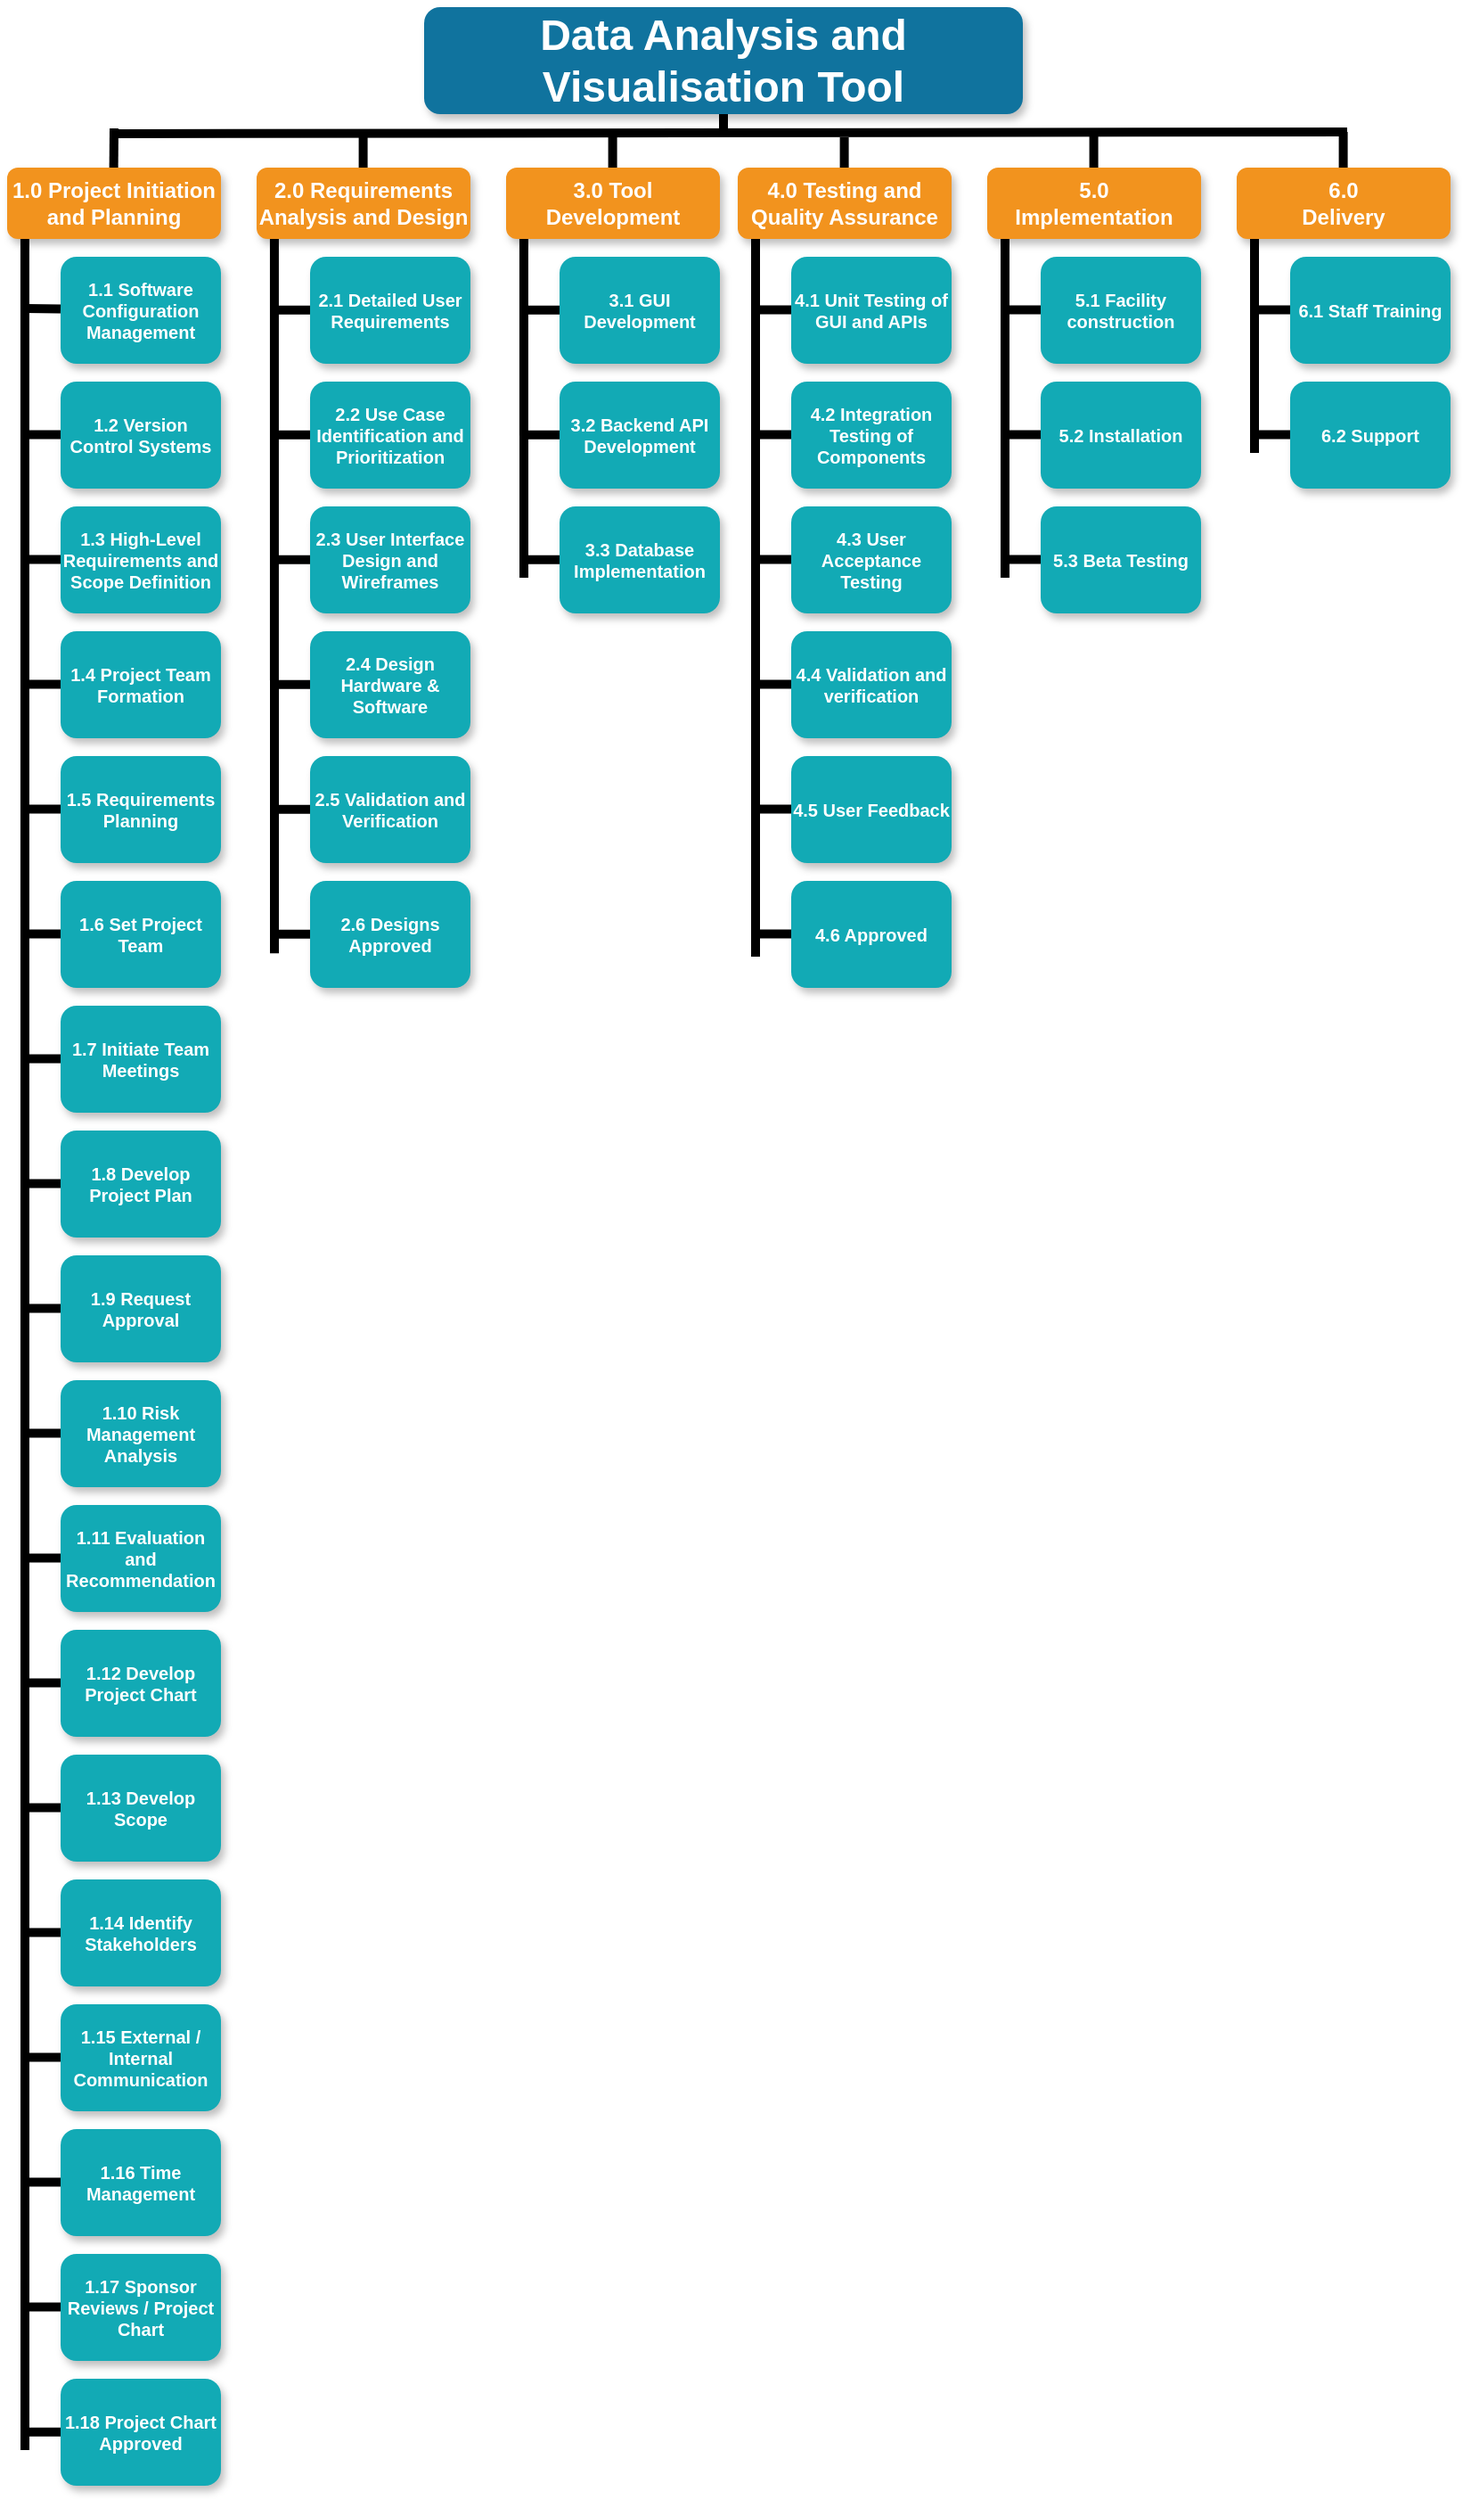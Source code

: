 <mxfile version="21.6.8" type="device">
  <diagram name="Page-1" id="64c3da0e-402f-94eb-ee01-a36477274f13">
    <mxGraphModel dx="1617" dy="1042" grid="1" gridSize="10" guides="1" tooltips="1" connect="1" arrows="1" fold="1" page="1" pageScale="1" pageWidth="827" pageHeight="1169" background="none" math="0" shadow="0">
      <root>
        <mxCell id="0" />
        <mxCell id="1" parent="0" />
        <mxCell id="sVLzmiFptOQufZ9ml3aE-329" value="" style="endArrow=none;html=1;rounded=0;strokeWidth=5;" edge="1" parent="1">
          <mxGeometry width="50" height="50" relative="1" as="geometry">
            <mxPoint x="479.8" y="103" as="sourcePoint" />
            <mxPoint x="479.8" y="83" as="targetPoint" />
          </mxGeometry>
        </mxCell>
        <mxCell id="sVLzmiFptOQufZ9ml3aE-330" value="" style="endArrow=none;html=1;rounded=0;strokeWidth=5;" edge="1" parent="1">
          <mxGeometry width="50" height="50" relative="1" as="geometry">
            <mxPoint x="412" y="80" as="sourcePoint" />
            <mxPoint x="412" y="60" as="targetPoint" />
          </mxGeometry>
        </mxCell>
        <mxCell id="sVLzmiFptOQufZ9ml3aE-327" value="" style="endArrow=none;html=1;rounded=0;strokeWidth=5;" edge="1" parent="1">
          <mxGeometry width="50" height="50" relative="1" as="geometry">
            <mxPoint x="349.8" y="103" as="sourcePoint" />
            <mxPoint x="349.8" y="83" as="targetPoint" />
          </mxGeometry>
        </mxCell>
        <mxCell id="sVLzmiFptOQufZ9ml3aE-326" value="" style="endArrow=none;html=1;rounded=0;strokeWidth=5;" edge="1" parent="1">
          <mxGeometry width="50" height="50" relative="1" as="geometry">
            <mxPoint x="209.8" y="103" as="sourcePoint" />
            <mxPoint x="209.8" y="83" as="targetPoint" />
          </mxGeometry>
        </mxCell>
        <mxCell id="sVLzmiFptOQufZ9ml3aE-325" value="" style="endArrow=none;html=1;rounded=0;strokeWidth=5;" edge="1" parent="1">
          <mxGeometry width="50" height="50" relative="1" as="geometry">
            <mxPoint x="69.8" y="101" as="sourcePoint" />
            <mxPoint x="70" y="78" as="targetPoint" />
          </mxGeometry>
        </mxCell>
        <mxCell id="sVLzmiFptOQufZ9ml3aE-321" value="" style="endArrow=none;html=1;rounded=0;strokeWidth=5;entryX=0.083;entryY=0.25;entryDx=0;entryDy=0;entryPerimeter=0;" edge="1" parent="1">
          <mxGeometry width="50" height="50" relative="1" as="geometry">
            <mxPoint x="710" y="260" as="sourcePoint" />
            <mxPoint x="710" y="120" as="targetPoint" />
          </mxGeometry>
        </mxCell>
        <mxCell id="sVLzmiFptOQufZ9ml3aE-317" value="" style="endArrow=none;html=1;rounded=0;strokeWidth=5;entryX=0.083;entryY=0.25;entryDx=0;entryDy=0;entryPerimeter=0;" edge="1" parent="1">
          <mxGeometry width="50" height="50" relative="1" as="geometry">
            <mxPoint x="570" y="330" as="sourcePoint" />
            <mxPoint x="570" y="110" as="targetPoint" />
          </mxGeometry>
        </mxCell>
        <mxCell id="sVLzmiFptOQufZ9ml3aE-310" value="" style="endArrow=none;html=1;rounded=0;strokeWidth=5;entryX=0.083;entryY=0.25;entryDx=0;entryDy=0;entryPerimeter=0;" edge="1" parent="1">
          <mxGeometry width="50" height="50" relative="1" as="geometry">
            <mxPoint x="430" y="542.449" as="sourcePoint" />
            <mxPoint x="430" y="120" as="targetPoint" />
          </mxGeometry>
        </mxCell>
        <mxCell id="sVLzmiFptOQufZ9ml3aE-307" value="" style="endArrow=none;html=1;rounded=0;strokeWidth=5;entryX=0.083;entryY=0.25;entryDx=0;entryDy=0;entryPerimeter=0;" edge="1" parent="1" target="6">
          <mxGeometry width="50" height="50" relative="1" as="geometry">
            <mxPoint x="300" y="330" as="sourcePoint" />
            <mxPoint x="300" y="160" as="targetPoint" />
          </mxGeometry>
        </mxCell>
        <mxCell id="sVLzmiFptOQufZ9ml3aE-300" value="" style="endArrow=none;html=1;rounded=0;strokeWidth=5;exitX=0.083;exitY=0.75;exitDx=0;exitDy=0;exitPerimeter=0;" edge="1" parent="1" source="4">
          <mxGeometry width="50" height="50" relative="1" as="geometry">
            <mxPoint x="160" y="160" as="sourcePoint" />
            <mxPoint x="160" y="540.678" as="targetPoint" />
          </mxGeometry>
        </mxCell>
        <mxCell id="sVLzmiFptOQufZ9ml3aE-278" value="" style="endArrow=none;html=1;rounded=0;entryX=0.083;entryY=0.25;entryDx=0;entryDy=0;entryPerimeter=0;strokeWidth=5;" edge="1" parent="1" target="3">
          <mxGeometry width="50" height="50" relative="1" as="geometry">
            <mxPoint x="20" y="1380" as="sourcePoint" />
            <mxPoint x="200" y="220" as="targetPoint" />
          </mxGeometry>
        </mxCell>
        <mxCell id="2" value="Data Analysis and Visualisation Tool" style="whiteSpace=wrap;rounded=1;shadow=1;fillColor=#10739E;strokeColor=none;fontColor=#FFFFFF;fontStyle=1;fontSize=24" parent="1" vertex="1">
          <mxGeometry x="244" y="10" width="336" height="60" as="geometry" />
        </mxCell>
        <mxCell id="3" value="1.0 Project Initiation and Planning" style="whiteSpace=wrap;rounded=1;fillColor=#F2931E;strokeColor=none;shadow=1;fontColor=#FFFFFF;fontStyle=1;fontSize=12;" parent="1" vertex="1">
          <mxGeometry x="10" y="100" width="120" height="40" as="geometry" />
        </mxCell>
        <mxCell id="4" value="2.0 Requirements Analysis and Design" style="whiteSpace=wrap;rounded=1;fillColor=#F2931E;strokeColor=none;shadow=1;fontColor=#FFFFFF;fontStyle=1;fontSize=12;" parent="1" vertex="1">
          <mxGeometry x="150" y="100" width="120" height="40" as="geometry" />
        </mxCell>
        <mxCell id="5" value="6.0&#xa;Delivery" style="whiteSpace=wrap;rounded=1;fillColor=#F2931E;strokeColor=none;shadow=1;fontColor=#FFFFFF;fontStyle=1;fontSize=12;" parent="1" vertex="1">
          <mxGeometry x="700" y="100" width="120" height="40" as="geometry" />
        </mxCell>
        <mxCell id="6" value="3.0 Tool Development" style="whiteSpace=wrap;rounded=1;fillColor=#F2931E;strokeColor=none;shadow=1;fontColor=#FFFFFF;fontStyle=1;fontSize=12;" parent="1" vertex="1">
          <mxGeometry x="290" y="100" width="120" height="40" as="geometry" />
        </mxCell>
        <mxCell id="8" value="5.0&#xa;Implementation" style="whiteSpace=wrap;rounded=1;fillColor=#F2931E;strokeColor=none;shadow=1;fontColor=#FFFFFF;fontStyle=1;fontSize=12;" parent="1" vertex="1">
          <mxGeometry x="560" y="100" width="120" height="40" as="geometry" />
        </mxCell>
        <mxCell id="10" value="1.1 Software Configuration Management" style="whiteSpace=wrap;rounded=1;fillColor=#12AAB5;strokeColor=none;shadow=1;fontColor=#FFFFFF;fontSize=10;fontStyle=1" parent="1" vertex="1">
          <mxGeometry x="40" y="150" width="90" height="60" as="geometry" />
        </mxCell>
        <mxCell id="7" value="4.0 Testing and Quality Assurance" style="whiteSpace=wrap;rounded=1;fillColor=#F2931E;strokeColor=none;shadow=1;fontColor=#FFFFFF;fontStyle=1;fontSize=12;" parent="1" vertex="1">
          <mxGeometry x="420" y="100" width="120" height="40" as="geometry" />
        </mxCell>
        <mxCell id="sVLzmiFptOQufZ9ml3aE-236" value="1.2 Version Control Systems" style="whiteSpace=wrap;rounded=1;fillColor=#12AAB5;strokeColor=none;shadow=1;fontColor=#FFFFFF;fontSize=10;fontStyle=1" vertex="1" parent="1">
          <mxGeometry x="40" y="220" width="90" height="60" as="geometry" />
        </mxCell>
        <mxCell id="sVLzmiFptOQufZ9ml3aE-237" value="1.3 High-Level Requirements and Scope Definition" style="whiteSpace=wrap;rounded=1;fillColor=#12AAB5;strokeColor=none;shadow=1;fontColor=#FFFFFF;fontSize=10;fontStyle=1" vertex="1" parent="1">
          <mxGeometry x="40" y="290" width="90" height="60" as="geometry" />
        </mxCell>
        <mxCell id="sVLzmiFptOQufZ9ml3aE-238" value="1.4 Project Team Formation" style="whiteSpace=wrap;rounded=1;fillColor=#12AAB5;strokeColor=none;shadow=1;fontColor=#FFFFFF;fontSize=10;fontStyle=1" vertex="1" parent="1">
          <mxGeometry x="40" y="360" width="90" height="60" as="geometry" />
        </mxCell>
        <mxCell id="sVLzmiFptOQufZ9ml3aE-239" value="1.5 Requirements Planning" style="whiteSpace=wrap;rounded=1;fillColor=#12AAB5;strokeColor=none;shadow=1;fontColor=#FFFFFF;fontSize=10;fontStyle=1" vertex="1" parent="1">
          <mxGeometry x="40" y="430" width="90" height="60" as="geometry" />
        </mxCell>
        <mxCell id="sVLzmiFptOQufZ9ml3aE-240" value="1.6 Set Project Team" style="whiteSpace=wrap;rounded=1;fillColor=#12AAB5;strokeColor=none;shadow=1;fontColor=#FFFFFF;fontSize=10;fontStyle=1" vertex="1" parent="1">
          <mxGeometry x="40" y="500" width="90" height="60" as="geometry" />
        </mxCell>
        <mxCell id="sVLzmiFptOQufZ9ml3aE-241" value="1.7 Initiate Team Meetings" style="whiteSpace=wrap;rounded=1;fillColor=#12AAB5;strokeColor=none;shadow=1;fontColor=#FFFFFF;fontSize=10;fontStyle=1" vertex="1" parent="1">
          <mxGeometry x="40" y="570" width="90" height="60" as="geometry" />
        </mxCell>
        <mxCell id="sVLzmiFptOQufZ9ml3aE-242" value="1.8 Develop Project Plan" style="whiteSpace=wrap;rounded=1;fillColor=#12AAB5;strokeColor=none;shadow=1;fontColor=#FFFFFF;fontSize=10;fontStyle=1" vertex="1" parent="1">
          <mxGeometry x="40" y="640" width="90" height="60" as="geometry" />
        </mxCell>
        <mxCell id="sVLzmiFptOQufZ9ml3aE-243" value="1.9 Request Approval" style="whiteSpace=wrap;rounded=1;fillColor=#12AAB5;strokeColor=none;shadow=1;fontColor=#FFFFFF;fontSize=10;fontStyle=1" vertex="1" parent="1">
          <mxGeometry x="40" y="710" width="90" height="60" as="geometry" />
        </mxCell>
        <mxCell id="sVLzmiFptOQufZ9ml3aE-244" value="1.10 Risk Management Analysis" style="whiteSpace=wrap;rounded=1;fillColor=#12AAB5;strokeColor=none;shadow=1;fontColor=#FFFFFF;fontSize=10;fontStyle=1" vertex="1" parent="1">
          <mxGeometry x="40" y="780" width="90" height="60" as="geometry" />
        </mxCell>
        <mxCell id="sVLzmiFptOQufZ9ml3aE-245" value="1.11 Evaluation and Recommendation" style="whiteSpace=wrap;rounded=1;fillColor=#12AAB5;strokeColor=none;shadow=1;fontColor=#FFFFFF;fontSize=10;fontStyle=1" vertex="1" parent="1">
          <mxGeometry x="40" y="850" width="90" height="60" as="geometry" />
        </mxCell>
        <mxCell id="sVLzmiFptOQufZ9ml3aE-246" value="1.12 Develop Project Chart" style="whiteSpace=wrap;rounded=1;fillColor=#12AAB5;strokeColor=none;shadow=1;fontColor=#FFFFFF;fontSize=10;fontStyle=1" vertex="1" parent="1">
          <mxGeometry x="40" y="920" width="90" height="60" as="geometry" />
        </mxCell>
        <mxCell id="sVLzmiFptOQufZ9ml3aE-247" value="1.13 Develop Scope" style="whiteSpace=wrap;rounded=1;fillColor=#12AAB5;strokeColor=none;shadow=1;fontColor=#FFFFFF;fontSize=10;fontStyle=1" vertex="1" parent="1">
          <mxGeometry x="40" y="990" width="90" height="60" as="geometry" />
        </mxCell>
        <mxCell id="sVLzmiFptOQufZ9ml3aE-248" value="1.14 Identify Stakeholders" style="whiteSpace=wrap;rounded=1;fillColor=#12AAB5;strokeColor=none;shadow=1;fontColor=#FFFFFF;fontSize=10;fontStyle=1" vertex="1" parent="1">
          <mxGeometry x="40" y="1060" width="90" height="60" as="geometry" />
        </mxCell>
        <mxCell id="sVLzmiFptOQufZ9ml3aE-249" value="1.15 External / Internal Communication" style="whiteSpace=wrap;rounded=1;fillColor=#12AAB5;strokeColor=none;shadow=1;fontColor=#FFFFFF;fontSize=10;fontStyle=1" vertex="1" parent="1">
          <mxGeometry x="40" y="1130" width="90" height="60" as="geometry" />
        </mxCell>
        <mxCell id="sVLzmiFptOQufZ9ml3aE-250" value="1.16 Time Management" style="whiteSpace=wrap;rounded=1;fillColor=#12AAB5;strokeColor=none;shadow=1;fontColor=#FFFFFF;fontSize=10;fontStyle=1" vertex="1" parent="1">
          <mxGeometry x="40" y="1200" width="90" height="60" as="geometry" />
        </mxCell>
        <mxCell id="sVLzmiFptOQufZ9ml3aE-251" value="1.17 Sponsor Reviews / Project Chart" style="whiteSpace=wrap;rounded=1;fillColor=#12AAB5;strokeColor=none;shadow=1;fontColor=#FFFFFF;fontSize=10;fontStyle=1" vertex="1" parent="1">
          <mxGeometry x="40" y="1270" width="90" height="60" as="geometry" />
        </mxCell>
        <mxCell id="sVLzmiFptOQufZ9ml3aE-252" value="2.1 Detailed User Requirements" style="whiteSpace=wrap;rounded=1;fillColor=#12AAB5;strokeColor=none;shadow=1;fontColor=#FFFFFF;fontSize=10;fontStyle=1" vertex="1" parent="1">
          <mxGeometry x="180" y="150" width="90" height="60" as="geometry" />
        </mxCell>
        <mxCell id="sVLzmiFptOQufZ9ml3aE-253" value="1.18 Project Chart Approved" style="whiteSpace=wrap;rounded=1;fillColor=#12AAB5;strokeColor=none;shadow=1;fontColor=#FFFFFF;fontSize=10;fontStyle=1" vertex="1" parent="1">
          <mxGeometry x="40" y="1340" width="90" height="60" as="geometry" />
        </mxCell>
        <mxCell id="sVLzmiFptOQufZ9ml3aE-254" value="3.1 GUI Development" style="whiteSpace=wrap;rounded=1;fillColor=#12AAB5;strokeColor=none;shadow=1;fontColor=#FFFFFF;fontSize=10;fontStyle=1" vertex="1" parent="1">
          <mxGeometry x="320" y="150" width="90" height="60" as="geometry" />
        </mxCell>
        <mxCell id="sVLzmiFptOQufZ9ml3aE-255" value="4.1 Unit Testing of GUI and APIs" style="whiteSpace=wrap;rounded=1;fillColor=#12AAB5;strokeColor=none;shadow=1;fontColor=#FFFFFF;fontSize=10;fontStyle=1" vertex="1" parent="1">
          <mxGeometry x="450" y="150" width="90" height="60" as="geometry" />
        </mxCell>
        <mxCell id="sVLzmiFptOQufZ9ml3aE-256" value="5.1 Facility construction" style="whiteSpace=wrap;rounded=1;fillColor=#12AAB5;strokeColor=none;shadow=1;fontColor=#FFFFFF;fontSize=10;fontStyle=1" vertex="1" parent="1">
          <mxGeometry x="590" y="150" width="90" height="60" as="geometry" />
        </mxCell>
        <mxCell id="sVLzmiFptOQufZ9ml3aE-257" value="6.1 Staff Training" style="whiteSpace=wrap;rounded=1;fillColor=#12AAB5;strokeColor=none;shadow=1;fontColor=#FFFFFF;fontSize=10;fontStyle=1" vertex="1" parent="1">
          <mxGeometry x="730" y="150" width="90" height="60" as="geometry" />
        </mxCell>
        <mxCell id="sVLzmiFptOQufZ9ml3aE-258" value="2.2 Use Case Identification and Prioritization" style="whiteSpace=wrap;rounded=1;fillColor=#12AAB5;strokeColor=none;shadow=1;fontColor=#FFFFFF;fontSize=10;fontStyle=1" vertex="1" parent="1">
          <mxGeometry x="180" y="220" width="90" height="60" as="geometry" />
        </mxCell>
        <mxCell id="sVLzmiFptOQufZ9ml3aE-259" value="2.3 User Interface Design and Wireframes" style="whiteSpace=wrap;rounded=1;fillColor=#12AAB5;strokeColor=none;shadow=1;fontColor=#FFFFFF;fontSize=10;fontStyle=1" vertex="1" parent="1">
          <mxGeometry x="180" y="290" width="90" height="60" as="geometry" />
        </mxCell>
        <mxCell id="sVLzmiFptOQufZ9ml3aE-260" value="2.4 Design Hardware &amp; Software" style="whiteSpace=wrap;rounded=1;fillColor=#12AAB5;strokeColor=none;shadow=1;fontColor=#FFFFFF;fontSize=10;fontStyle=1" vertex="1" parent="1">
          <mxGeometry x="180" y="360" width="90" height="60" as="geometry" />
        </mxCell>
        <mxCell id="sVLzmiFptOQufZ9ml3aE-261" value="2.5 Validation and Verification" style="whiteSpace=wrap;rounded=1;fillColor=#12AAB5;strokeColor=none;shadow=1;fontColor=#FFFFFF;fontSize=10;fontStyle=1" vertex="1" parent="1">
          <mxGeometry x="180" y="430" width="90" height="60" as="geometry" />
        </mxCell>
        <mxCell id="sVLzmiFptOQufZ9ml3aE-262" value="2.6 Designs Approved" style="whiteSpace=wrap;rounded=1;fillColor=#12AAB5;strokeColor=none;shadow=1;fontColor=#FFFFFF;fontSize=10;fontStyle=1" vertex="1" parent="1">
          <mxGeometry x="180" y="500" width="90" height="60" as="geometry" />
        </mxCell>
        <mxCell id="sVLzmiFptOQufZ9ml3aE-263" value="3.2 Backend API Development" style="whiteSpace=wrap;rounded=1;fillColor=#12AAB5;strokeColor=none;shadow=1;fontColor=#FFFFFF;fontSize=10;fontStyle=1" vertex="1" parent="1">
          <mxGeometry x="320" y="220" width="90" height="60" as="geometry" />
        </mxCell>
        <mxCell id="sVLzmiFptOQufZ9ml3aE-264" value="3.3 Database Implementation" style="whiteSpace=wrap;rounded=1;fillColor=#12AAB5;strokeColor=none;shadow=1;fontColor=#FFFFFF;fontSize=10;fontStyle=1" vertex="1" parent="1">
          <mxGeometry x="320" y="290" width="90" height="60" as="geometry" />
        </mxCell>
        <mxCell id="sVLzmiFptOQufZ9ml3aE-265" value="4.2 Integration Testing of Components" style="whiteSpace=wrap;rounded=1;fillColor=#12AAB5;strokeColor=none;shadow=1;fontColor=#FFFFFF;fontSize=10;fontStyle=1" vertex="1" parent="1">
          <mxGeometry x="450" y="220" width="90" height="60" as="geometry" />
        </mxCell>
        <mxCell id="sVLzmiFptOQufZ9ml3aE-266" value="4.3 User Acceptance Testing" style="whiteSpace=wrap;rounded=1;fillColor=#12AAB5;strokeColor=none;shadow=1;fontColor=#FFFFFF;fontSize=10;fontStyle=1" vertex="1" parent="1">
          <mxGeometry x="450" y="290" width="90" height="60" as="geometry" />
        </mxCell>
        <mxCell id="sVLzmiFptOQufZ9ml3aE-267" value="4.4 Validation and verification" style="whiteSpace=wrap;rounded=1;fillColor=#12AAB5;strokeColor=none;shadow=1;fontColor=#FFFFFF;fontSize=10;fontStyle=1" vertex="1" parent="1">
          <mxGeometry x="450" y="360" width="90" height="60" as="geometry" />
        </mxCell>
        <mxCell id="sVLzmiFptOQufZ9ml3aE-268" value="4.5 User Feedback" style="whiteSpace=wrap;rounded=1;fillColor=#12AAB5;strokeColor=none;shadow=1;fontColor=#FFFFFF;fontSize=10;fontStyle=1" vertex="1" parent="1">
          <mxGeometry x="450" y="430" width="90" height="60" as="geometry" />
        </mxCell>
        <mxCell id="sVLzmiFptOQufZ9ml3aE-269" value="4.6 Approved" style="whiteSpace=wrap;rounded=1;fillColor=#12AAB5;strokeColor=none;shadow=1;fontColor=#FFFFFF;fontSize=10;fontStyle=1" vertex="1" parent="1">
          <mxGeometry x="450" y="500" width="90" height="60" as="geometry" />
        </mxCell>
        <mxCell id="sVLzmiFptOQufZ9ml3aE-270" value="5.2 Installation" style="whiteSpace=wrap;rounded=1;fillColor=#12AAB5;strokeColor=none;shadow=1;fontColor=#FFFFFF;fontSize=10;fontStyle=1" vertex="1" parent="1">
          <mxGeometry x="590" y="220" width="90" height="60" as="geometry" />
        </mxCell>
        <mxCell id="sVLzmiFptOQufZ9ml3aE-271" value="5.3 Beta Testing" style="whiteSpace=wrap;rounded=1;fillColor=#12AAB5;strokeColor=none;shadow=1;fontColor=#FFFFFF;fontSize=10;fontStyle=1" vertex="1" parent="1">
          <mxGeometry x="590" y="290" width="90" height="60" as="geometry" />
        </mxCell>
        <mxCell id="sVLzmiFptOQufZ9ml3aE-272" value="6.2 Support" style="whiteSpace=wrap;rounded=1;fillColor=#12AAB5;strokeColor=none;shadow=1;fontColor=#FFFFFF;fontSize=10;fontStyle=1" vertex="1" parent="1">
          <mxGeometry x="730" y="220" width="90" height="60" as="geometry" />
        </mxCell>
        <mxCell id="sVLzmiFptOQufZ9ml3aE-279" value="" style="endArrow=none;html=1;rounded=0;strokeWidth=5;" edge="1" parent="1" source="10">
          <mxGeometry width="50" height="50" relative="1" as="geometry">
            <mxPoint x="150" y="280" as="sourcePoint" />
            <mxPoint x="20" y="179" as="targetPoint" />
          </mxGeometry>
        </mxCell>
        <mxCell id="sVLzmiFptOQufZ9ml3aE-280" value="" style="endArrow=none;html=1;rounded=0;strokeWidth=5;" edge="1" parent="1">
          <mxGeometry width="50" height="50" relative="1" as="geometry">
            <mxPoint x="40" y="249.74" as="sourcePoint" />
            <mxPoint x="20" y="249.74" as="targetPoint" />
          </mxGeometry>
        </mxCell>
        <mxCell id="sVLzmiFptOQufZ9ml3aE-281" value="" style="endArrow=none;html=1;rounded=0;strokeWidth=5;" edge="1" parent="1">
          <mxGeometry width="50" height="50" relative="1" as="geometry">
            <mxPoint x="40" y="319.74" as="sourcePoint" />
            <mxPoint x="20" y="319.74" as="targetPoint" />
          </mxGeometry>
        </mxCell>
        <mxCell id="sVLzmiFptOQufZ9ml3aE-282" value="" style="endArrow=none;html=1;rounded=0;strokeWidth=5;" edge="1" parent="1">
          <mxGeometry width="50" height="50" relative="1" as="geometry">
            <mxPoint x="40" y="389.74" as="sourcePoint" />
            <mxPoint x="20" y="389.74" as="targetPoint" />
          </mxGeometry>
        </mxCell>
        <mxCell id="sVLzmiFptOQufZ9ml3aE-283" value="" style="endArrow=none;html=1;rounded=0;strokeWidth=5;" edge="1" parent="1">
          <mxGeometry width="50" height="50" relative="1" as="geometry">
            <mxPoint x="40" y="459.74" as="sourcePoint" />
            <mxPoint x="20" y="459.74" as="targetPoint" />
          </mxGeometry>
        </mxCell>
        <mxCell id="sVLzmiFptOQufZ9ml3aE-284" value="" style="endArrow=none;html=1;rounded=0;strokeWidth=5;" edge="1" parent="1">
          <mxGeometry width="50" height="50" relative="1" as="geometry">
            <mxPoint x="40" y="529.74" as="sourcePoint" />
            <mxPoint x="20" y="529.74" as="targetPoint" />
          </mxGeometry>
        </mxCell>
        <mxCell id="sVLzmiFptOQufZ9ml3aE-285" value="" style="endArrow=none;html=1;rounded=0;strokeWidth=5;" edge="1" parent="1">
          <mxGeometry width="50" height="50" relative="1" as="geometry">
            <mxPoint x="40" y="599.74" as="sourcePoint" />
            <mxPoint x="20" y="599.74" as="targetPoint" />
          </mxGeometry>
        </mxCell>
        <mxCell id="sVLzmiFptOQufZ9ml3aE-286" value="" style="endArrow=none;html=1;rounded=0;strokeWidth=5;" edge="1" parent="1">
          <mxGeometry width="50" height="50" relative="1" as="geometry">
            <mxPoint x="40" y="669.74" as="sourcePoint" />
            <mxPoint x="20" y="669.74" as="targetPoint" />
          </mxGeometry>
        </mxCell>
        <mxCell id="sVLzmiFptOQufZ9ml3aE-287" value="" style="endArrow=none;html=1;rounded=0;strokeWidth=5;" edge="1" parent="1">
          <mxGeometry width="50" height="50" relative="1" as="geometry">
            <mxPoint x="40" y="739.74" as="sourcePoint" />
            <mxPoint x="20" y="739.74" as="targetPoint" />
          </mxGeometry>
        </mxCell>
        <mxCell id="sVLzmiFptOQufZ9ml3aE-288" value="" style="endArrow=none;html=1;rounded=0;strokeWidth=5;" edge="1" parent="1">
          <mxGeometry width="50" height="50" relative="1" as="geometry">
            <mxPoint x="40" y="809.74" as="sourcePoint" />
            <mxPoint x="20" y="809.74" as="targetPoint" />
          </mxGeometry>
        </mxCell>
        <mxCell id="sVLzmiFptOQufZ9ml3aE-289" value="" style="endArrow=none;html=1;rounded=0;strokeWidth=5;" edge="1" parent="1">
          <mxGeometry width="50" height="50" relative="1" as="geometry">
            <mxPoint x="40" y="879.74" as="sourcePoint" />
            <mxPoint x="20" y="879.74" as="targetPoint" />
          </mxGeometry>
        </mxCell>
        <mxCell id="sVLzmiFptOQufZ9ml3aE-290" value="" style="endArrow=none;html=1;rounded=0;strokeWidth=5;" edge="1" parent="1">
          <mxGeometry width="50" height="50" relative="1" as="geometry">
            <mxPoint x="40" y="949.74" as="sourcePoint" />
            <mxPoint x="20" y="949.74" as="targetPoint" />
          </mxGeometry>
        </mxCell>
        <mxCell id="sVLzmiFptOQufZ9ml3aE-291" value="" style="endArrow=none;html=1;rounded=0;strokeWidth=5;" edge="1" parent="1">
          <mxGeometry width="50" height="50" relative="1" as="geometry">
            <mxPoint x="40" y="1019.74" as="sourcePoint" />
            <mxPoint x="20" y="1019.74" as="targetPoint" />
          </mxGeometry>
        </mxCell>
        <mxCell id="sVLzmiFptOQufZ9ml3aE-292" value="" style="endArrow=none;html=1;rounded=0;strokeWidth=5;" edge="1" parent="1">
          <mxGeometry width="50" height="50" relative="1" as="geometry">
            <mxPoint x="40" y="1089.74" as="sourcePoint" />
            <mxPoint x="20" y="1089.74" as="targetPoint" />
          </mxGeometry>
        </mxCell>
        <mxCell id="sVLzmiFptOQufZ9ml3aE-293" value="" style="endArrow=none;html=1;rounded=0;strokeWidth=5;" edge="1" parent="1">
          <mxGeometry width="50" height="50" relative="1" as="geometry">
            <mxPoint x="40" y="1159.74" as="sourcePoint" />
            <mxPoint x="20" y="1159.74" as="targetPoint" />
          </mxGeometry>
        </mxCell>
        <mxCell id="sVLzmiFptOQufZ9ml3aE-294" value="" style="endArrow=none;html=1;rounded=0;strokeWidth=5;" edge="1" parent="1">
          <mxGeometry width="50" height="50" relative="1" as="geometry">
            <mxPoint x="40" y="1229.74" as="sourcePoint" />
            <mxPoint x="20" y="1229.74" as="targetPoint" />
          </mxGeometry>
        </mxCell>
        <mxCell id="sVLzmiFptOQufZ9ml3aE-295" value="" style="endArrow=none;html=1;rounded=0;strokeWidth=5;" edge="1" parent="1">
          <mxGeometry width="50" height="50" relative="1" as="geometry">
            <mxPoint x="40" y="1299.74" as="sourcePoint" />
            <mxPoint x="20" y="1299.74" as="targetPoint" />
          </mxGeometry>
        </mxCell>
        <mxCell id="sVLzmiFptOQufZ9ml3aE-298" value="" style="endArrow=none;html=1;rounded=0;strokeWidth=5;" edge="1" parent="1">
          <mxGeometry width="50" height="50" relative="1" as="geometry">
            <mxPoint x="40" y="1369.93" as="sourcePoint" />
            <mxPoint x="20" y="1369.93" as="targetPoint" />
          </mxGeometry>
        </mxCell>
        <mxCell id="sVLzmiFptOQufZ9ml3aE-299" value="" style="endArrow=none;html=1;rounded=0;strokeWidth=5;" edge="1" parent="1">
          <mxGeometry width="50" height="50" relative="1" as="geometry">
            <mxPoint x="180" y="179.83" as="sourcePoint" />
            <mxPoint x="160" y="179.83" as="targetPoint" />
          </mxGeometry>
        </mxCell>
        <mxCell id="sVLzmiFptOQufZ9ml3aE-301" value="" style="endArrow=none;html=1;rounded=0;strokeWidth=5;" edge="1" parent="1">
          <mxGeometry width="50" height="50" relative="1" as="geometry">
            <mxPoint x="180" y="249.83" as="sourcePoint" />
            <mxPoint x="160" y="249.83" as="targetPoint" />
          </mxGeometry>
        </mxCell>
        <mxCell id="sVLzmiFptOQufZ9ml3aE-302" value="" style="endArrow=none;html=1;rounded=0;strokeWidth=5;" edge="1" parent="1">
          <mxGeometry width="50" height="50" relative="1" as="geometry">
            <mxPoint x="180" y="319.83" as="sourcePoint" />
            <mxPoint x="160" y="319.83" as="targetPoint" />
          </mxGeometry>
        </mxCell>
        <mxCell id="sVLzmiFptOQufZ9ml3aE-303" value="" style="endArrow=none;html=1;rounded=0;strokeWidth=5;" edge="1" parent="1">
          <mxGeometry width="50" height="50" relative="1" as="geometry">
            <mxPoint x="180" y="389.83" as="sourcePoint" />
            <mxPoint x="160" y="389.83" as="targetPoint" />
          </mxGeometry>
        </mxCell>
        <mxCell id="sVLzmiFptOQufZ9ml3aE-304" value="" style="endArrow=none;html=1;rounded=0;strokeWidth=5;" edge="1" parent="1">
          <mxGeometry width="50" height="50" relative="1" as="geometry">
            <mxPoint x="180" y="459.83" as="sourcePoint" />
            <mxPoint x="160" y="459.83" as="targetPoint" />
          </mxGeometry>
        </mxCell>
        <mxCell id="sVLzmiFptOQufZ9ml3aE-305" value="" style="endArrow=none;html=1;rounded=0;strokeWidth=5;" edge="1" parent="1">
          <mxGeometry width="50" height="50" relative="1" as="geometry">
            <mxPoint x="180" y="529.83" as="sourcePoint" />
            <mxPoint x="160" y="529.83" as="targetPoint" />
          </mxGeometry>
        </mxCell>
        <mxCell id="sVLzmiFptOQufZ9ml3aE-306" value="" style="endArrow=none;html=1;rounded=0;strokeWidth=5;" edge="1" parent="1">
          <mxGeometry width="50" height="50" relative="1" as="geometry">
            <mxPoint x="320" y="179.83" as="sourcePoint" />
            <mxPoint x="300" y="179.83" as="targetPoint" />
          </mxGeometry>
        </mxCell>
        <mxCell id="sVLzmiFptOQufZ9ml3aE-308" value="" style="endArrow=none;html=1;rounded=0;strokeWidth=5;" edge="1" parent="1">
          <mxGeometry width="50" height="50" relative="1" as="geometry">
            <mxPoint x="320" y="249.83" as="sourcePoint" />
            <mxPoint x="300" y="249.83" as="targetPoint" />
          </mxGeometry>
        </mxCell>
        <mxCell id="sVLzmiFptOQufZ9ml3aE-309" value="" style="endArrow=none;html=1;rounded=0;strokeWidth=5;" edge="1" parent="1">
          <mxGeometry width="50" height="50" relative="1" as="geometry">
            <mxPoint x="320" y="319.83" as="sourcePoint" />
            <mxPoint x="300" y="319.83" as="targetPoint" />
          </mxGeometry>
        </mxCell>
        <mxCell id="sVLzmiFptOQufZ9ml3aE-311" value="" style="endArrow=none;html=1;rounded=0;strokeWidth=5;" edge="1" parent="1">
          <mxGeometry width="50" height="50" relative="1" as="geometry">
            <mxPoint x="450" y="179.8" as="sourcePoint" />
            <mxPoint x="430" y="179.8" as="targetPoint" />
          </mxGeometry>
        </mxCell>
        <mxCell id="sVLzmiFptOQufZ9ml3aE-312" value="" style="endArrow=none;html=1;rounded=0;strokeWidth=5;" edge="1" parent="1">
          <mxGeometry width="50" height="50" relative="1" as="geometry">
            <mxPoint x="450" y="249.8" as="sourcePoint" />
            <mxPoint x="430" y="249.8" as="targetPoint" />
          </mxGeometry>
        </mxCell>
        <mxCell id="sVLzmiFptOQufZ9ml3aE-313" value="" style="endArrow=none;html=1;rounded=0;strokeWidth=5;" edge="1" parent="1">
          <mxGeometry width="50" height="50" relative="1" as="geometry">
            <mxPoint x="450" y="319.8" as="sourcePoint" />
            <mxPoint x="430" y="319.8" as="targetPoint" />
          </mxGeometry>
        </mxCell>
        <mxCell id="sVLzmiFptOQufZ9ml3aE-314" value="" style="endArrow=none;html=1;rounded=0;strokeWidth=5;" edge="1" parent="1">
          <mxGeometry width="50" height="50" relative="1" as="geometry">
            <mxPoint x="450" y="389.8" as="sourcePoint" />
            <mxPoint x="430" y="389.8" as="targetPoint" />
          </mxGeometry>
        </mxCell>
        <mxCell id="sVLzmiFptOQufZ9ml3aE-315" value="" style="endArrow=none;html=1;rounded=0;strokeWidth=5;" edge="1" parent="1">
          <mxGeometry width="50" height="50" relative="1" as="geometry">
            <mxPoint x="450" y="459.8" as="sourcePoint" />
            <mxPoint x="430" y="459.8" as="targetPoint" />
          </mxGeometry>
        </mxCell>
        <mxCell id="sVLzmiFptOQufZ9ml3aE-316" value="" style="endArrow=none;html=1;rounded=0;strokeWidth=5;" edge="1" parent="1">
          <mxGeometry width="50" height="50" relative="1" as="geometry">
            <mxPoint x="450" y="529.8" as="sourcePoint" />
            <mxPoint x="430" y="529.8" as="targetPoint" />
          </mxGeometry>
        </mxCell>
        <mxCell id="sVLzmiFptOQufZ9ml3aE-318" value="" style="endArrow=none;html=1;rounded=0;strokeWidth=5;" edge="1" parent="1">
          <mxGeometry width="50" height="50" relative="1" as="geometry">
            <mxPoint x="590" y="179.8" as="sourcePoint" />
            <mxPoint x="570" y="179.8" as="targetPoint" />
          </mxGeometry>
        </mxCell>
        <mxCell id="sVLzmiFptOQufZ9ml3aE-319" value="" style="endArrow=none;html=1;rounded=0;strokeWidth=5;" edge="1" parent="1">
          <mxGeometry width="50" height="50" relative="1" as="geometry">
            <mxPoint x="590" y="249.8" as="sourcePoint" />
            <mxPoint x="570" y="249.8" as="targetPoint" />
          </mxGeometry>
        </mxCell>
        <mxCell id="sVLzmiFptOQufZ9ml3aE-320" value="" style="endArrow=none;html=1;rounded=0;strokeWidth=5;" edge="1" parent="1">
          <mxGeometry width="50" height="50" relative="1" as="geometry">
            <mxPoint x="590" y="319.8" as="sourcePoint" />
            <mxPoint x="570" y="319.8" as="targetPoint" />
          </mxGeometry>
        </mxCell>
        <mxCell id="sVLzmiFptOQufZ9ml3aE-322" value="" style="endArrow=none;html=1;rounded=0;strokeWidth=5;" edge="1" parent="1">
          <mxGeometry width="50" height="50" relative="1" as="geometry">
            <mxPoint x="730" y="249.8" as="sourcePoint" />
            <mxPoint x="710" y="249.8" as="targetPoint" />
          </mxGeometry>
        </mxCell>
        <mxCell id="sVLzmiFptOQufZ9ml3aE-323" value="" style="endArrow=none;html=1;rounded=0;strokeWidth=5;" edge="1" parent="1">
          <mxGeometry width="50" height="50" relative="1" as="geometry">
            <mxPoint x="730" y="179.8" as="sourcePoint" />
            <mxPoint x="710" y="179.8" as="targetPoint" />
          </mxGeometry>
        </mxCell>
        <mxCell id="sVLzmiFptOQufZ9ml3aE-324" value="" style="endArrow=none;html=1;rounded=0;strokeWidth=5;" edge="1" parent="1">
          <mxGeometry width="50" height="50" relative="1" as="geometry">
            <mxPoint x="762" y="80" as="sourcePoint" />
            <mxPoint x="72" y="81" as="targetPoint" />
          </mxGeometry>
        </mxCell>
        <mxCell id="sVLzmiFptOQufZ9ml3aE-331" value="" style="endArrow=none;html=1;rounded=0;strokeWidth=5;" edge="1" parent="1">
          <mxGeometry width="50" height="50" relative="1" as="geometry">
            <mxPoint x="619.8" y="100" as="sourcePoint" />
            <mxPoint x="619.8" y="80" as="targetPoint" />
          </mxGeometry>
        </mxCell>
        <mxCell id="sVLzmiFptOQufZ9ml3aE-332" value="" style="endArrow=none;html=1;rounded=0;strokeWidth=5;" edge="1" parent="1">
          <mxGeometry width="50" height="50" relative="1" as="geometry">
            <mxPoint x="759.8" y="100" as="sourcePoint" />
            <mxPoint x="759.8" y="80" as="targetPoint" />
          </mxGeometry>
        </mxCell>
      </root>
    </mxGraphModel>
  </diagram>
</mxfile>
